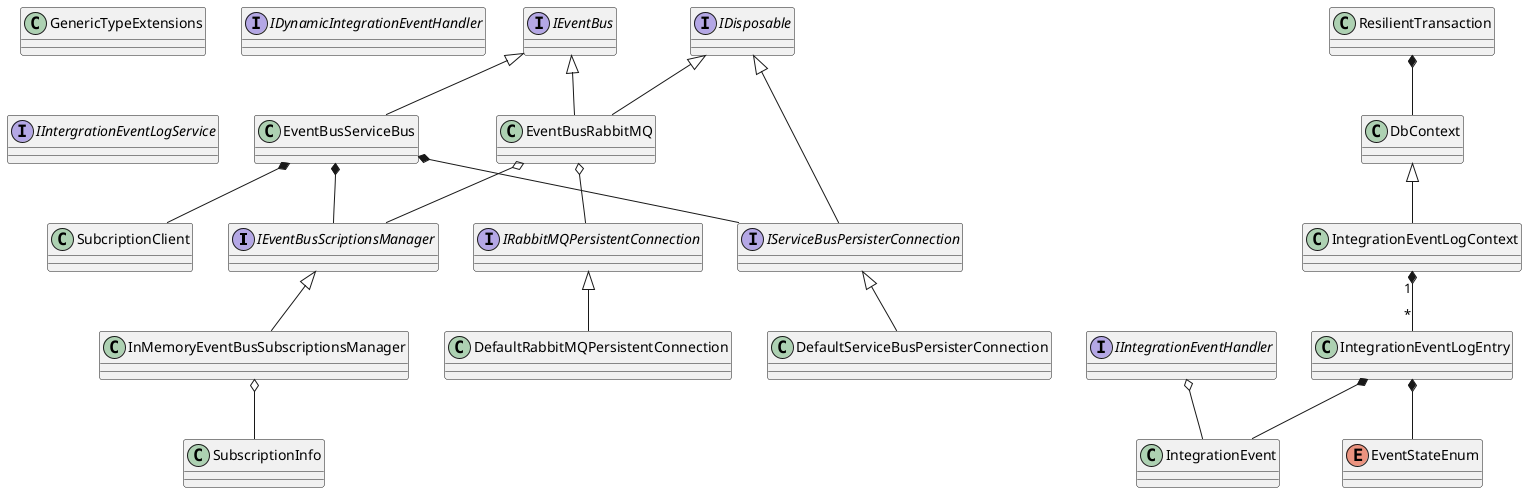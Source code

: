 @startuml

interface IEventBusScriptionsManager
class InMemoryEventBusSubscriptionsManager
class SubscriptionInfo
class GenericTypeExtensions
class IntegrationEvent
interface IEventBus
interface IIntegrationEventHandler
interface IDynamicIntegrationEventHandler
class EventBusRabbitMQ
interface IEventBus
interface IDisposable
interface IRabbitMQPersistentConnection
class DefaultRabbitMQPersistentConnection
class EventBusRabbitMQ
interface IServiceBusPersisterConnection
class EventBusServiceBus
class SubcriptionClient
class DefaultServiceBusPersisterConnection
class DbContext
class IntegrationEventLogContext
class IntegrationEventLogEntry
enum EventStateEnum
class ResilientTransaction
interface IIntergrationEventLogService


IEventBusScriptionsManager <|-- InMemoryEventBusSubscriptionsManager
InMemoryEventBusSubscriptionsManager o-- SubscriptionInfo
IIntegrationEventHandler o-- IntegrationEvent

IEventBus <|-- EventBusRabbitMQ
IDisposable <|-- EventBusRabbitMQ
IRabbitMQPersistentConnection <|-- DefaultRabbitMQPersistentConnection

EventBusRabbitMQ o-- IRabbitMQPersistentConnection
EventBusRabbitMQ o-- IEventBusScriptionsManager

IDisposable <|-- IServiceBusPersisterConnection
IEventBus <|-- EventBusServiceBus

EventBusServiceBus *-- IServiceBusPersisterConnection
EventBusServiceBus *-- IEventBusScriptionsManager
EventBusServiceBus *-- SubcriptionClient

IServiceBusPersisterConnection <|-- DefaultServiceBusPersisterConnection

DbContext <|-- IntegrationEventLogContext

IntegrationEventLogEntry *-- IntegrationEvent
IntegrationEventLogEntry *-- EventStateEnum

IntegrationEventLogContext "1" *-- "*" IntegrationEventLogEntry

ResilientTransaction *-- DbContext


@enduml